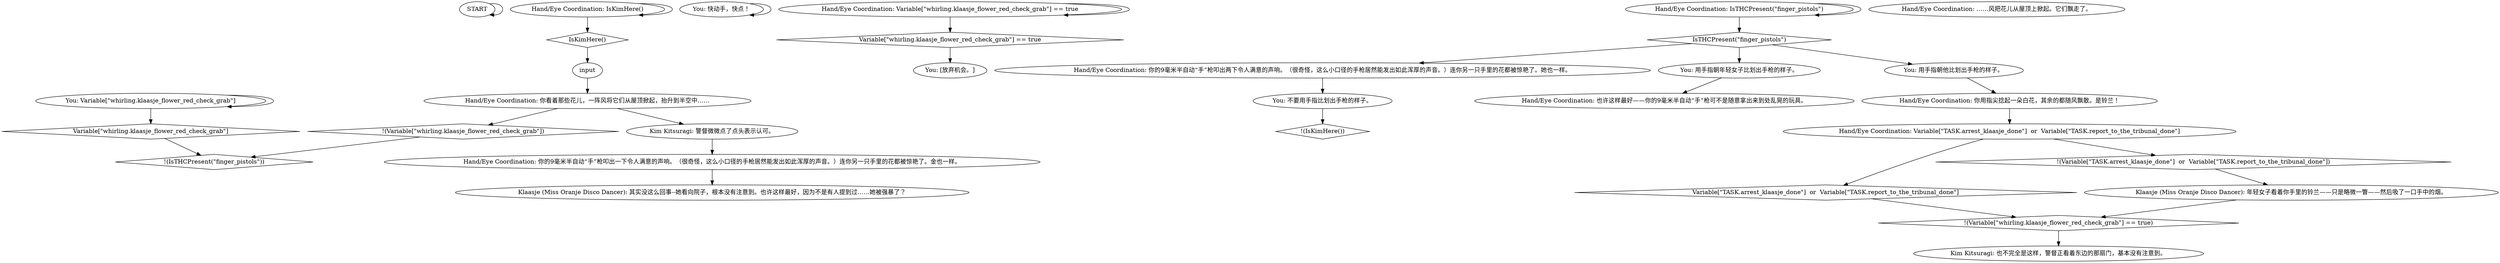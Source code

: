 # WHIRLING ROOF ORB / handeye catch
# hand eye coordination bubble to catch the wildflowers
# ==================================================
digraph G {
	  0 [label="START"];
	  1 [label="input"];
	  2 [label="Kim Kitsuragi: 警督微微点了点头表示认可。"];
	  3 [label="You: 快动手，快点！"];
	  4 [label="You: Variable[\"whirling.klaasje_flower_red_check_grab\"]"];
	  5 [label="Variable[\"whirling.klaasje_flower_red_check_grab\"]", shape=diamond];
	  6 [label="!(Variable[\"whirling.klaasje_flower_red_check_grab\"])", shape=diamond];
	  7 [label="You: [放弃机会。]"];
	  8 [label="Hand/Eye Coordination: 你用指尖捻起一朵白花，其余的都随风飘散。是铃兰！"];
	  9 [label="Hand/Eye Coordination: 你的9毫米半自动“手”枪叩出一下令人满意的声响。（很奇怪，这么小口径的手枪居然能发出如此浑厚的声音。）连你另一只手里的花都被惊艳了。金也一样。"];
	  10 [label="Hand/Eye Coordination: IsTHCPresent(\"finger_pistols\")"];
	  11 [label="IsTHCPresent(\"finger_pistols\")", shape=diamond];
	  12 [label="!(IsTHCPresent(\"finger_pistols\"))", shape=diamond];
	  13 [label="Hand/Eye Coordination: Variable[\"whirling.klaasje_flower_red_check_grab\"] == true"];
	  14 [label="Variable[\"whirling.klaasje_flower_red_check_grab\"] == true", shape=diamond];
	  15 [label="!(Variable[\"whirling.klaasje_flower_red_check_grab\"] == true)", shape=diamond];
	  16 [label="Hand/Eye Coordination: IsKimHere()"];
	  17 [label="IsKimHere()", shape=diamond];
	  18 [label="!(IsKimHere())", shape=diamond];
	  19 [label="Hand/Eye Coordination: 也许这样最好——你的9毫米半自动“手”枪可不是随意拿出来到处乱晃的玩具。"];
	  20 [label="Hand/Eye Coordination: 你的9毫米半自动“手”枪叩出两下令人满意的声响。（很奇怪，这么小口径的手枪居然能发出如此浑厚的声音。）连你另一只手里的花都被惊艳了。她也一样。"];
	  21 [label="You: 不要用手指比划出手枪的样子。"];
	  22 [label="Klaasje (Miss Oranje Disco Dancer): 其实没这么回事--她看向院子，根本没有注意到。也许这样最好，因为不是有人提到过……她被强暴了？"];
	  23 [label="Kim Kitsuragi: 也不完全是这样，警督正看着东边的那扇门，基本没有注意到。"];
	  24 [label="Hand/Eye Coordination: ……风把花儿从屋顶上掀起。它们飘走了。"];
	  25 [label="You: 用手指朝年轻女子比划出手枪的样子。"];
	  26 [label="Hand/Eye Coordination: 你看着那些花儿，一阵风将它们从屋顶掀起，抬升到半空中……"];
	  27 [label="Klaasje (Miss Oranje Disco Dancer): 年轻女子看着你手里的铃兰——只是略微一瞥——然后吸了一口手中的烟。"];
	  28 [label="You: 用手指朝他比划出手枪的样子。"];
	  29 [label="Hand/Eye Coordination: Variable[\"TASK.arrest_klaasje_done\"]  or  Variable[\"TASK.report_to_the_tribunal_done\"]"];
	  30 [label="Variable[\"TASK.arrest_klaasje_done\"]  or  Variable[\"TASK.report_to_the_tribunal_done\"]", shape=diamond];
	  31 [label="!(Variable[\"TASK.arrest_klaasje_done\"]  or  Variable[\"TASK.report_to_the_tribunal_done\"])", shape=diamond];
	  0 -> 0
	  1 -> 26
	  2 -> 9
	  3 -> 3
	  4 -> 4
	  4 -> 5
	  5 -> 12
	  6 -> 12
	  8 -> 29
	  9 -> 22
	  10 -> 10
	  10 -> 11
	  11 -> 25
	  11 -> 28
	  11 -> 20
	  13 -> 13
	  13 -> 14
	  14 -> 7
	  15 -> 23
	  16 -> 16
	  16 -> 17
	  17 -> 1
	  20 -> 21
	  21 -> 18
	  25 -> 19
	  26 -> 2
	  26 -> 6
	  27 -> 15
	  28 -> 8
	  29 -> 30
	  29 -> 31
	  30 -> 15
	  31 -> 27
}

